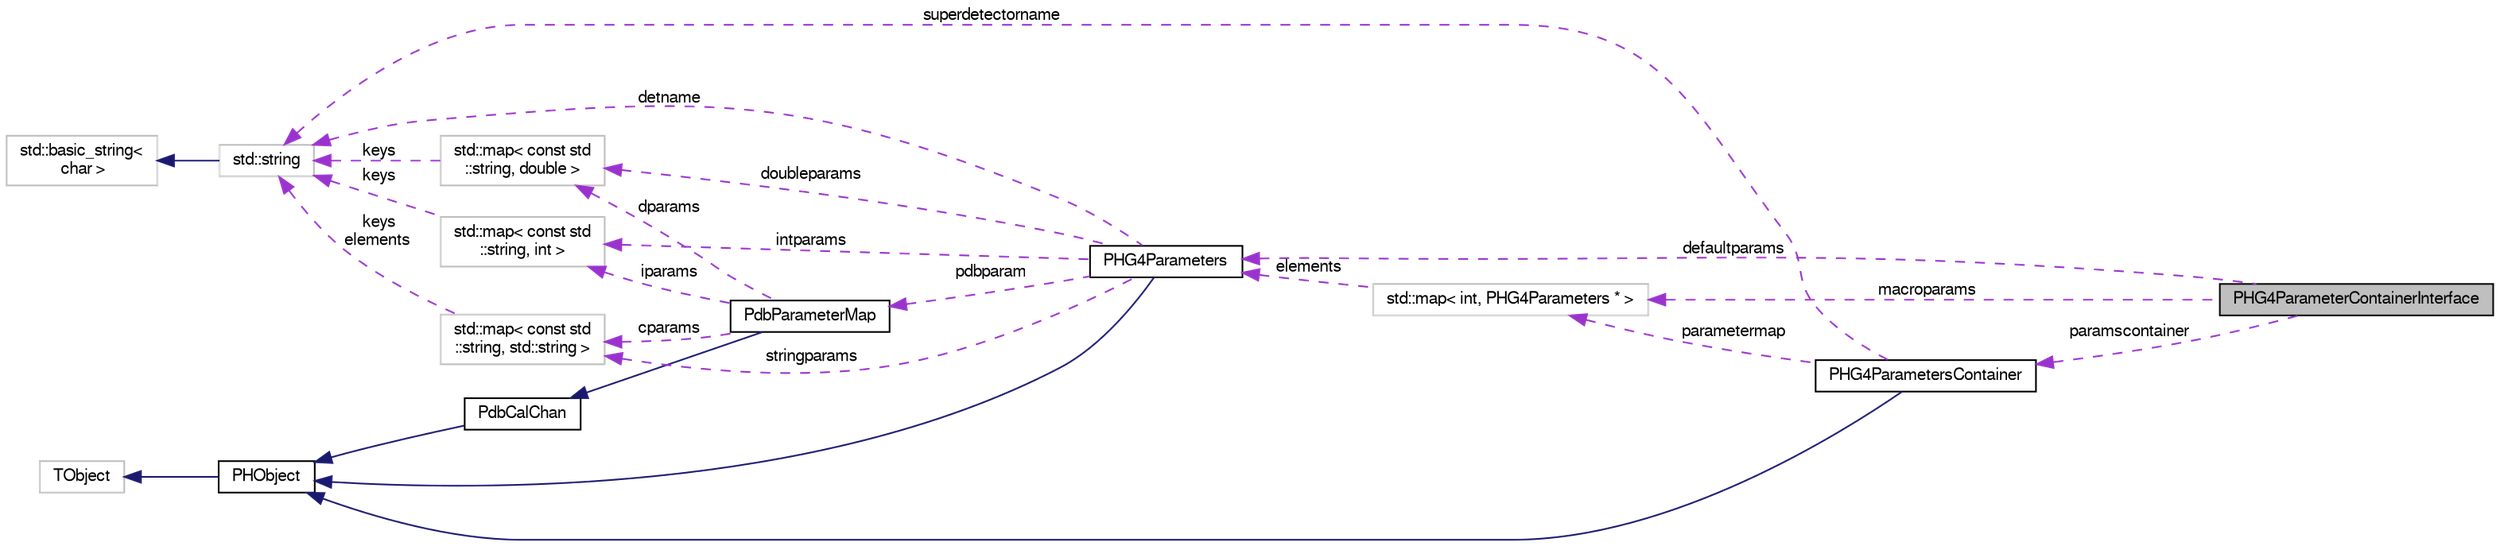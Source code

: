 digraph "PHG4ParameterContainerInterface"
{
  bgcolor="transparent";
  edge [fontname="FreeSans",fontsize="10",labelfontname="FreeSans",labelfontsize="10"];
  node [fontname="FreeSans",fontsize="10",shape=record];
  rankdir="LR";
  Node1 [label="PHG4ParameterContainerInterface",height=0.2,width=0.4,color="black", fillcolor="grey75", style="filled" fontcolor="black"];
  Node2 -> Node1 [dir="back",color="darkorchid3",fontsize="10",style="dashed",label=" paramscontainer" ,fontname="FreeSans"];
  Node2 [label="PHG4ParametersContainer",height=0.2,width=0.4,color="black",URL="$d5/d5f/classPHG4ParametersContainer.html"];
  Node3 -> Node2 [dir="back",color="midnightblue",fontsize="10",style="solid",fontname="FreeSans"];
  Node3 [label="PHObject",height=0.2,width=0.4,color="black",URL="$d9/d24/classPHObject.html"];
  Node4 -> Node3 [dir="back",color="midnightblue",fontsize="10",style="solid",fontname="FreeSans"];
  Node4 [label="TObject",height=0.2,width=0.4,color="grey75"];
  Node5 -> Node2 [dir="back",color="darkorchid3",fontsize="10",style="dashed",label=" parametermap" ,fontname="FreeSans"];
  Node5 [label="std::map\< int, PHG4Parameters * \>",height=0.2,width=0.4,color="grey75"];
  Node6 -> Node5 [dir="back",color="darkorchid3",fontsize="10",style="dashed",label=" elements" ,fontname="FreeSans"];
  Node6 [label="PHG4Parameters",height=0.2,width=0.4,color="black",URL="$da/d29/classPHG4Parameters.html"];
  Node3 -> Node6 [dir="back",color="midnightblue",fontsize="10",style="solid",fontname="FreeSans"];
  Node7 -> Node6 [dir="back",color="darkorchid3",fontsize="10",style="dashed",label=" doubleparams" ,fontname="FreeSans"];
  Node7 [label="std::map\< const std\l::string, double \>",height=0.2,width=0.4,color="grey75"];
  Node8 -> Node7 [dir="back",color="darkorchid3",fontsize="10",style="dashed",label=" keys" ,fontname="FreeSans"];
  Node8 [label="std::string",height=0.2,width=0.4,color="grey75",tooltip="STL class. "];
  Node9 -> Node8 [dir="back",color="midnightblue",fontsize="10",style="solid",fontname="FreeSans"];
  Node9 [label="std::basic_string\<\l char \>",height=0.2,width=0.4,color="grey75",tooltip="STL class. "];
  Node10 -> Node6 [dir="back",color="darkorchid3",fontsize="10",style="dashed",label=" intparams" ,fontname="FreeSans"];
  Node10 [label="std::map\< const std\l::string, int \>",height=0.2,width=0.4,color="grey75"];
  Node8 -> Node10 [dir="back",color="darkorchid3",fontsize="10",style="dashed",label=" keys" ,fontname="FreeSans"];
  Node11 -> Node6 [dir="back",color="darkorchid3",fontsize="10",style="dashed",label=" pdbparam" ,fontname="FreeSans"];
  Node11 [label="PdbParameterMap",height=0.2,width=0.4,color="black",URL="$d8/d21/classPdbParameterMap.html"];
  Node12 -> Node11 [dir="back",color="midnightblue",fontsize="10",style="solid",fontname="FreeSans"];
  Node12 [label="PdbCalChan",height=0.2,width=0.4,color="black",URL="$d6/d4b/classPdbCalChan.html"];
  Node3 -> Node12 [dir="back",color="midnightblue",fontsize="10",style="solid",fontname="FreeSans"];
  Node7 -> Node11 [dir="back",color="darkorchid3",fontsize="10",style="dashed",label=" dparams" ,fontname="FreeSans"];
  Node10 -> Node11 [dir="back",color="darkorchid3",fontsize="10",style="dashed",label=" iparams" ,fontname="FreeSans"];
  Node13 -> Node11 [dir="back",color="darkorchid3",fontsize="10",style="dashed",label=" cparams" ,fontname="FreeSans"];
  Node13 [label="std::map\< const std\l::string, std::string \>",height=0.2,width=0.4,color="grey75"];
  Node8 -> Node13 [dir="back",color="darkorchid3",fontsize="10",style="dashed",label=" keys\nelements" ,fontname="FreeSans"];
  Node13 -> Node6 [dir="back",color="darkorchid3",fontsize="10",style="dashed",label=" stringparams" ,fontname="FreeSans"];
  Node8 -> Node6 [dir="back",color="darkorchid3",fontsize="10",style="dashed",label=" detname" ,fontname="FreeSans"];
  Node8 -> Node2 [dir="back",color="darkorchid3",fontsize="10",style="dashed",label=" superdetectorname" ,fontname="FreeSans"];
  Node5 -> Node1 [dir="back",color="darkorchid3",fontsize="10",style="dashed",label=" macroparams" ,fontname="FreeSans"];
  Node6 -> Node1 [dir="back",color="darkorchid3",fontsize="10",style="dashed",label=" defaultparams" ,fontname="FreeSans"];
}
